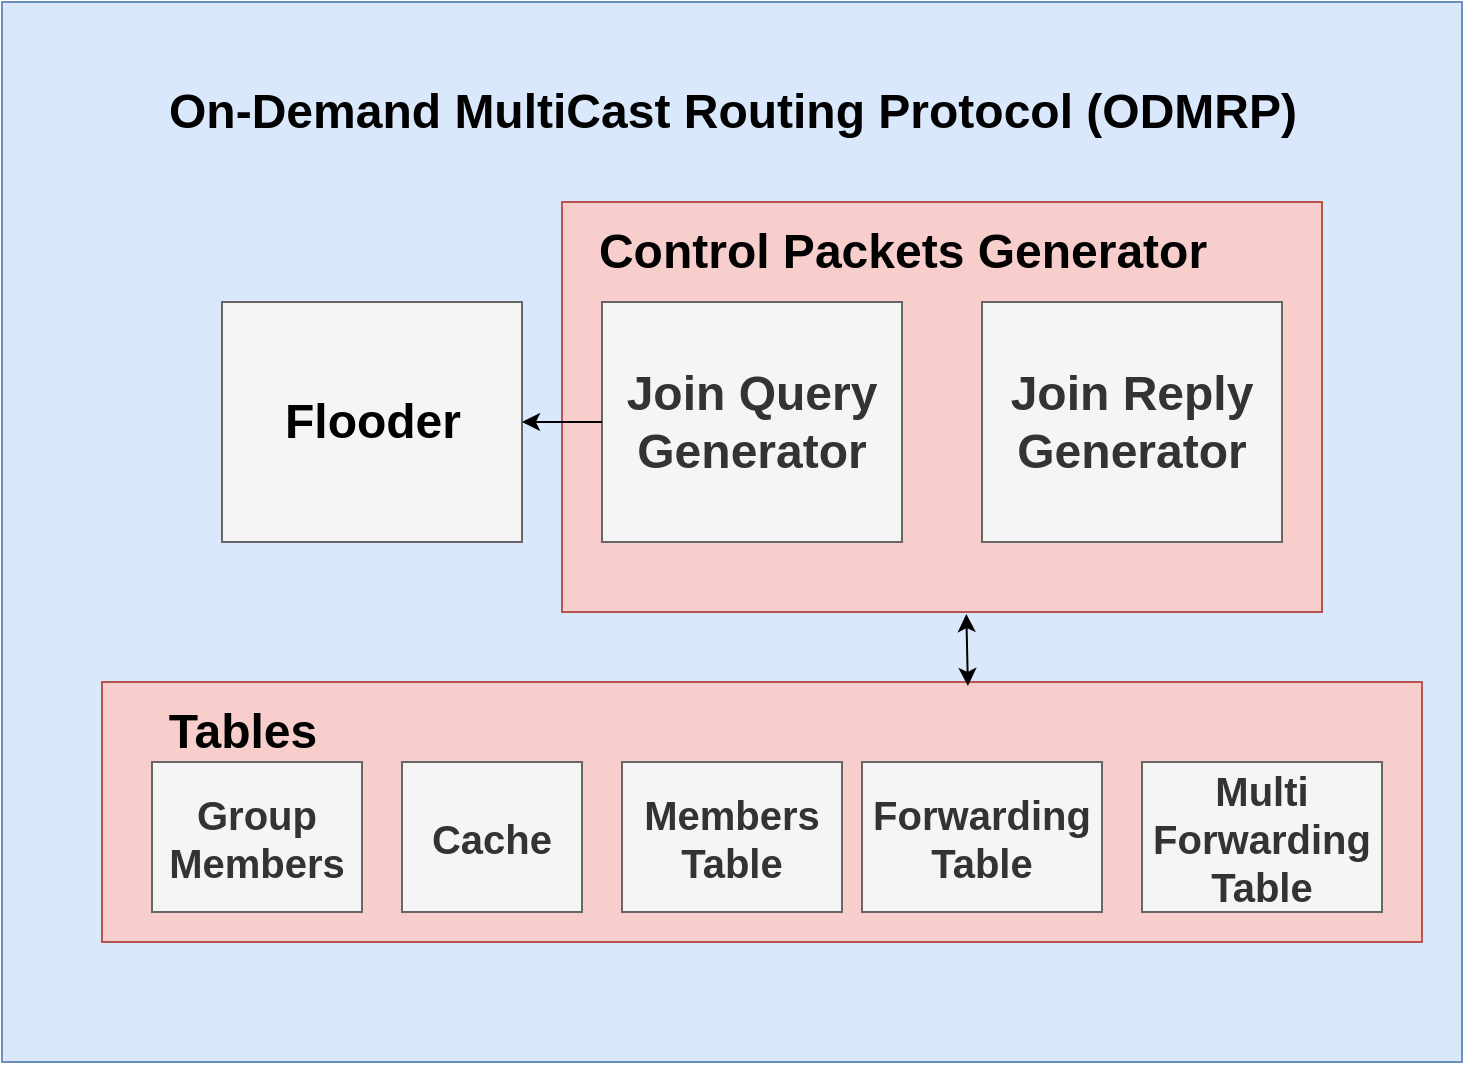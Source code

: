 <mxfile version="14.9.2" type="device"><diagram id="eRYonqHL9b5hYBSjvAid" name="Page-1"><mxGraphModel dx="1422" dy="793" grid="1" gridSize="10" guides="1" tooltips="1" connect="1" arrows="1" fold="1" page="1" pageScale="1" pageWidth="850" pageHeight="1100" math="0" shadow="0"><root><mxCell id="0"/><mxCell id="1" parent="0"/><mxCell id="4z-TqeeIUuypQ0in2cZr-1" value="&lt;h1 align=&quot;center&quot;&gt;&lt;br&gt;&lt;/h1&gt;" style="rounded=0;whiteSpace=wrap;html=1;fillColor=#dae8fc;strokeColor=#6c8ebf;align=center;" parent="1" vertex="1"><mxGeometry x="70" y="130" width="730" height="530" as="geometry"/></mxCell><mxCell id="4z-TqeeIUuypQ0in2cZr-2" value="&lt;h1 style=&quot;font-size: 24px;&quot;&gt;On-Demand MultiCast Routing Protocol (ODMRP)&lt;/h1&gt;" style="text;html=1;align=center;verticalAlign=middle;resizable=0;points=[];autosize=1;strokeColor=none;fontStyle=1;fontFamily=Helvetica;fontSize=24;" parent="1" vertex="1"><mxGeometry x="145" y="150" width="580" height="70" as="geometry"/></mxCell><mxCell id="4z-TqeeIUuypQ0in2cZr-6" value="" style="rounded=0;whiteSpace=wrap;html=1;fillColor=#f5f5f5;strokeColor=#666666;fontColor=#333333;" parent="1" vertex="1"><mxGeometry x="180" y="280" width="150" height="120" as="geometry"/></mxCell><mxCell id="4z-TqeeIUuypQ0in2cZr-7" value="" style="rounded=0;whiteSpace=wrap;html=1;fillColor=#f8cecc;strokeColor=#b85450;" parent="1" vertex="1"><mxGeometry x="120" y="470" width="660" height="130" as="geometry"/></mxCell><mxCell id="4z-TqeeIUuypQ0in2cZr-9" value="" style="rounded=0;whiteSpace=wrap;html=1;fillColor=#f8cecc;strokeColor=#b85450;" parent="1" vertex="1"><mxGeometry x="350" y="230" width="380" height="205" as="geometry"/></mxCell><mxCell id="4z-TqeeIUuypQ0in2cZr-5" value="Join Reply Generator" style="rounded=0;whiteSpace=wrap;html=1;fillColor=#f5f5f5;strokeColor=#666666;fontColor=#333333;fontStyle=1;fontSize=24;" parent="1" vertex="1"><mxGeometry x="560" y="280" width="150" height="120" as="geometry"/></mxCell><mxCell id="4z-TqeeIUuypQ0in2cZr-4" value="Join Query Generator" style="rounded=0;whiteSpace=wrap;html=1;fillColor=#f5f5f5;strokeColor=#666666;fontColor=#333333;fontSize=24;fontStyle=1" parent="1" vertex="1"><mxGeometry x="370" y="280" width="150" height="120" as="geometry"/></mxCell><mxCell id="4z-TqeeIUuypQ0in2cZr-10" value="" style="endArrow=classic;html=1;entryX=1;entryY=0.5;entryDx=0;entryDy=0;exitX=0;exitY=0.5;exitDx=0;exitDy=0;" parent="1" source="4z-TqeeIUuypQ0in2cZr-4" target="4z-TqeeIUuypQ0in2cZr-6" edge="1"><mxGeometry width="50" height="50" relative="1" as="geometry"><mxPoint x="400" y="410" as="sourcePoint"/><mxPoint x="450" y="360" as="targetPoint"/></mxGeometry></mxCell><mxCell id="4z-TqeeIUuypQ0in2cZr-11" value="Control Packets Generator" style="text;html=1;align=center;verticalAlign=middle;resizable=0;points=[];autosize=1;strokeColor=none;fontStyle=1;fontSize=24;" parent="1" vertex="1"><mxGeometry x="360" y="240" width="320" height="30" as="geometry"/></mxCell><mxCell id="4z-TqeeIUuypQ0in2cZr-12" value="Flooder" style="text;html=1;align=center;verticalAlign=middle;resizable=0;points=[];autosize=1;strokeColor=none;fontStyle=1;fontSize=24;" parent="1" vertex="1"><mxGeometry x="205" y="325" width="100" height="30" as="geometry"/></mxCell><mxCell id="4z-TqeeIUuypQ0in2cZr-13" value="" style="endArrow=classic;startArrow=classic;html=1;fontFamily=Helvetica;fontSize=24;entryX=0.532;entryY=1.005;entryDx=0;entryDy=0;exitX=0.656;exitY=0.015;exitDx=0;exitDy=0;exitPerimeter=0;entryPerimeter=0;" parent="1" source="4z-TqeeIUuypQ0in2cZr-7" target="4z-TqeeIUuypQ0in2cZr-9" edge="1"><mxGeometry width="50" height="50" relative="1" as="geometry"><mxPoint x="592" y="472" as="sourcePoint"/><mxPoint x="150" y="430" as="targetPoint"/></mxGeometry></mxCell><mxCell id="4z-TqeeIUuypQ0in2cZr-14" value="&lt;b&gt;Tables&lt;/b&gt;" style="text;html=1;align=center;verticalAlign=middle;resizable=0;points=[];autosize=1;strokeColor=none;fontSize=24;fontFamily=Helvetica;" parent="1" vertex="1"><mxGeometry x="145" y="480" width="90" height="30" as="geometry"/></mxCell><mxCell id="4z-TqeeIUuypQ0in2cZr-15" value="Cache" style="rounded=0;whiteSpace=wrap;html=1;fillColor=#f5f5f5;strokeColor=#666666;fontColor=#333333;fontSize=20;fontStyle=1" parent="1" vertex="1"><mxGeometry x="270" y="510" width="90" height="75" as="geometry"/></mxCell><mxCell id="4z-TqeeIUuypQ0in2cZr-16" value="&lt;b style=&quot;font-size: 20px&quot;&gt;&lt;font style=&quot;font-size: 20px&quot;&gt;Group Members&lt;br style=&quot;font-size: 20px&quot;&gt;&lt;/font&gt;&lt;/b&gt;" style="rounded=0;whiteSpace=wrap;html=1;fillColor=#f5f5f5;strokeColor=#666666;fontColor=#333333;fontSize=20;" parent="1" vertex="1"><mxGeometry x="145" y="510" width="105" height="75" as="geometry"/></mxCell><mxCell id="4z-TqeeIUuypQ0in2cZr-17" value="&lt;font style=&quot;font-size: 20px&quot;&gt;&lt;b&gt;Forwarding Table&lt;br&gt;&lt;/b&gt;&lt;/font&gt;" style="rounded=0;whiteSpace=wrap;html=1;fillColor=#f5f5f5;strokeColor=#666666;fontColor=#333333;" parent="1" vertex="1"><mxGeometry x="500" y="510" width="120" height="75" as="geometry"/></mxCell><mxCell id="4z-TqeeIUuypQ0in2cZr-18" value="Multi Forwarding Table" style="rounded=0;whiteSpace=wrap;html=1;fillColor=#f5f5f5;strokeColor=#666666;fontColor=#333333;fontSize=20;fontStyle=1" parent="1" vertex="1"><mxGeometry x="640" y="510" width="120" height="75" as="geometry"/></mxCell><mxCell id="4z-TqeeIUuypQ0in2cZr-19" value="Members Table" style="rounded=0;whiteSpace=wrap;html=1;fillColor=#f5f5f5;strokeColor=#666666;fontColor=#333333;fontSize=20;fontStyle=1" parent="1" vertex="1"><mxGeometry x="380" y="510" width="110" height="75" as="geometry"/></mxCell></root></mxGraphModel></diagram></mxfile>